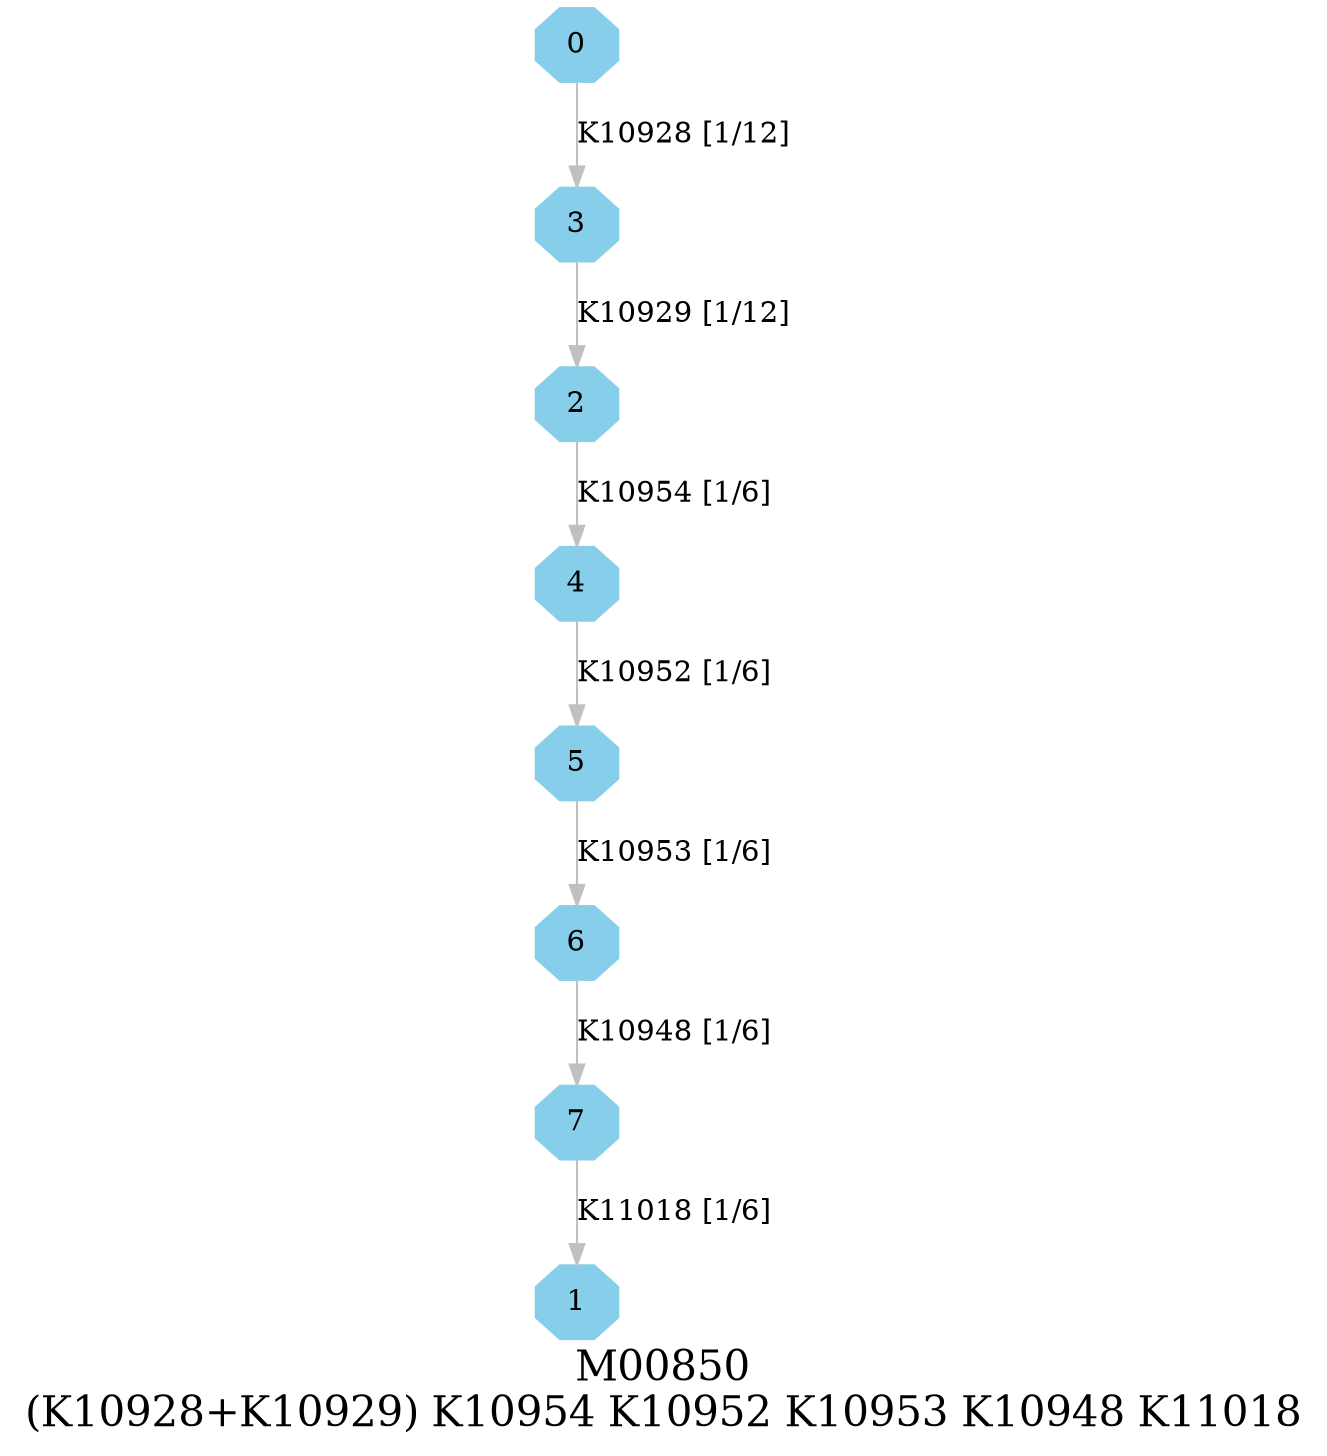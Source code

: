 digraph G {
graph [label="M00850
(K10928+K10929) K10954 K10952 K10953 K10948 K11018",fontsize=20];
node [shape=box,style=filled];
edge [len=3,color=grey];
{node [width=.3,height=.3,shape=octagon,style=filled,color=skyblue] 0 1 2 3 4 5 6 7 }
0 -> 3 [label="K10928 [1/12]"];
2 -> 4 [label="K10954 [1/6]"];
3 -> 2 [label="K10929 [1/12]"];
4 -> 5 [label="K10952 [1/6]"];
5 -> 6 [label="K10953 [1/6]"];
6 -> 7 [label="K10948 [1/6]"];
7 -> 1 [label="K11018 [1/6]"];
}